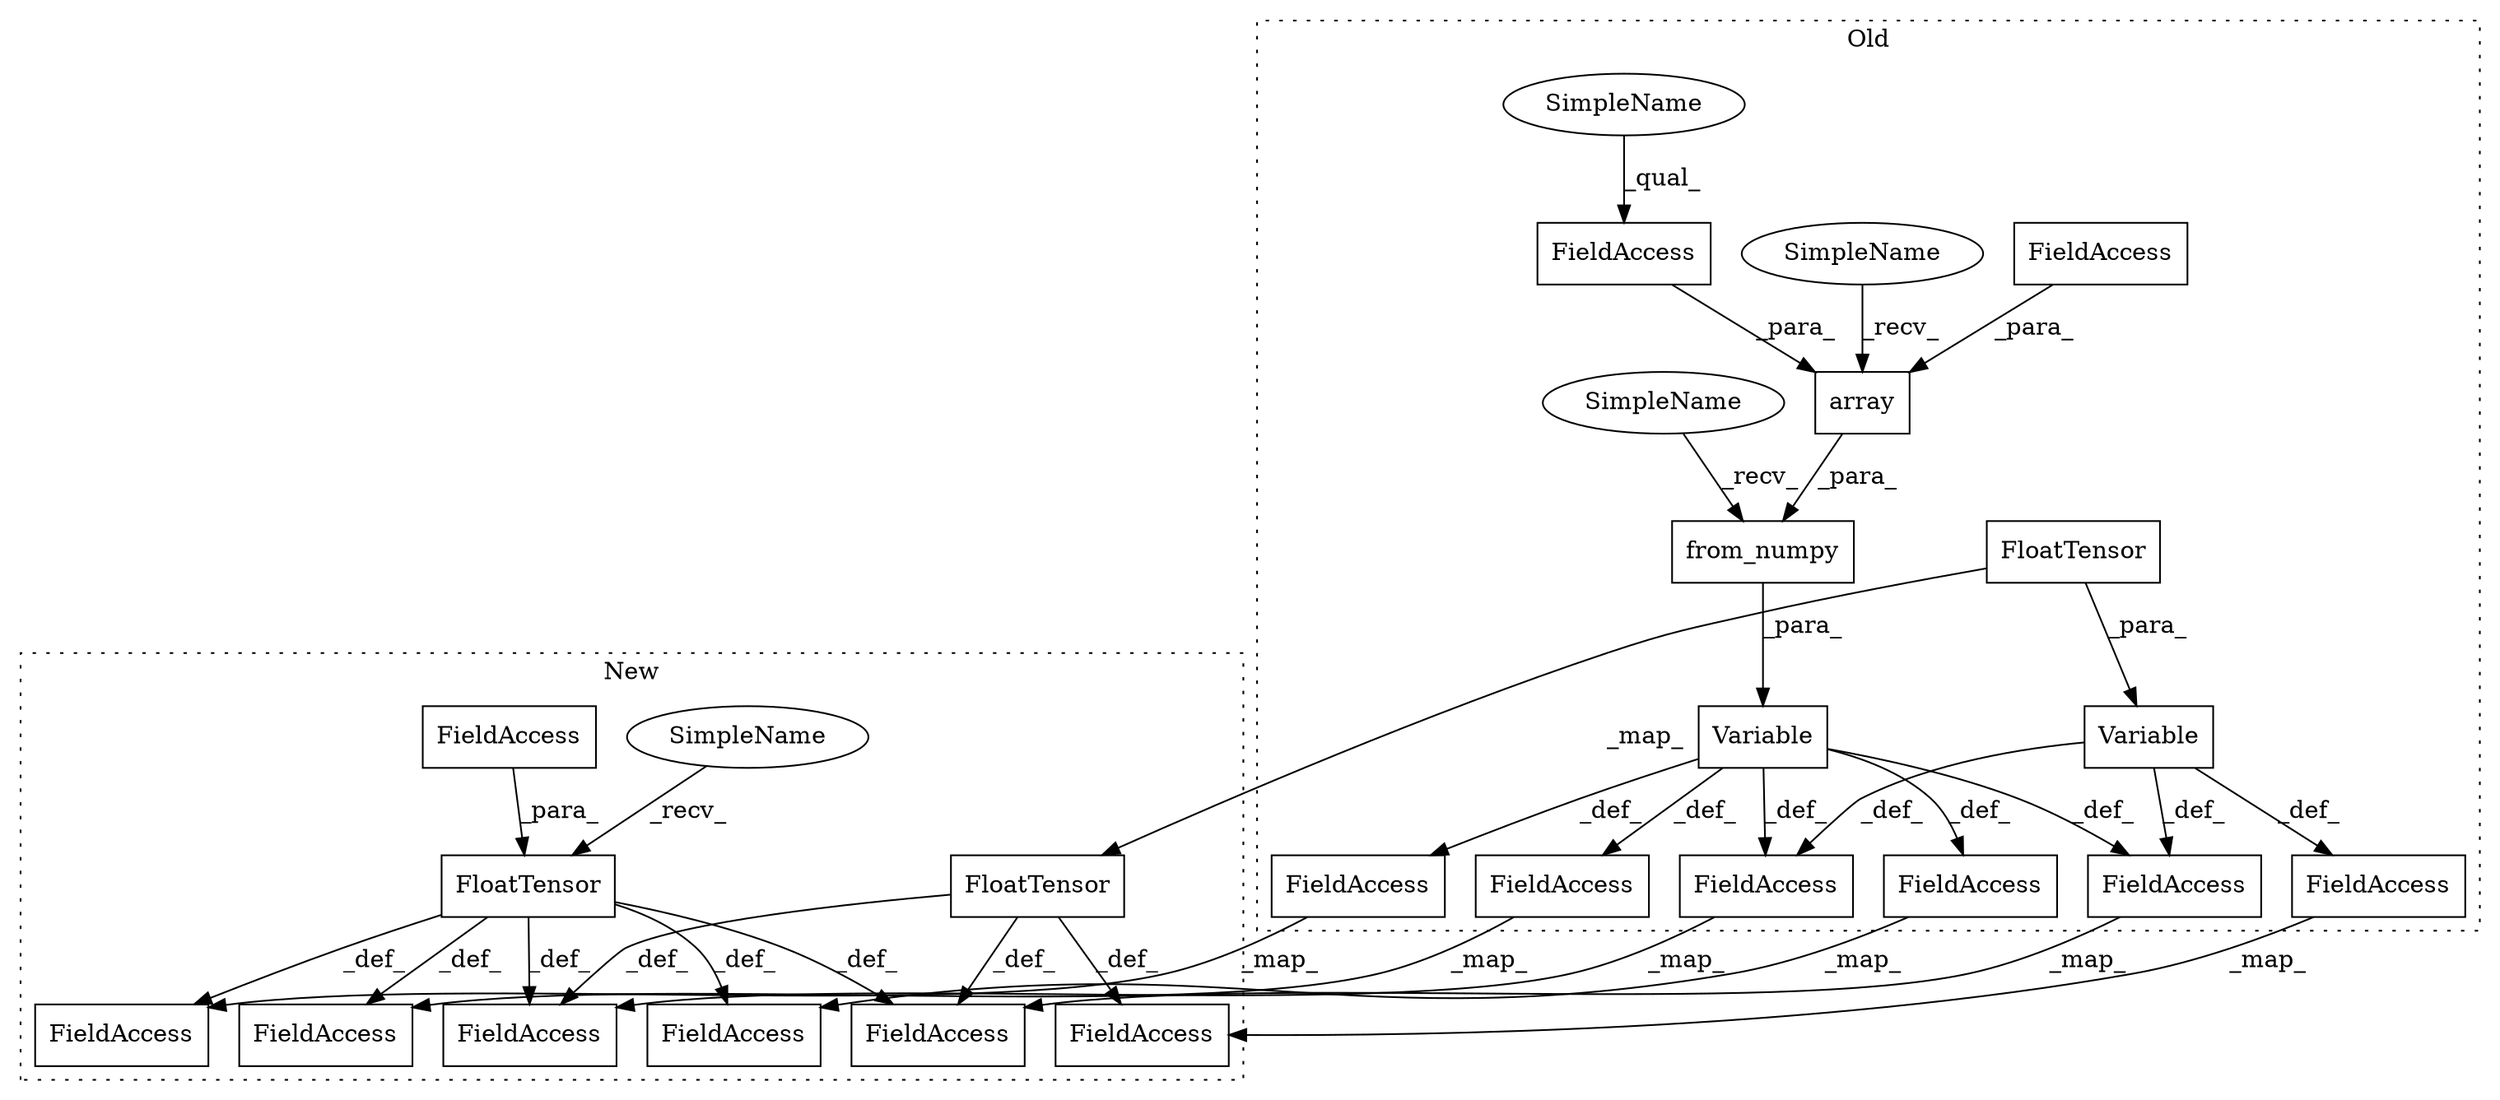 digraph G {
subgraph cluster0 {
1 [label="FloatTensor" a="32" s="2821,2845" l="12,1" shape="box"];
3 [label="Variable" a="32" s="2806,2846" l="9,1" shape="box"];
4 [label="FieldAccess" a="22" s="3098" l="13" shape="box"];
7 [label="FieldAccess" a="22" s="3312" l="6" shape="box"];
8 [label="Variable" a="32" s="2658,2724" l="9,1" shape="box"];
9 [label="array" a="32" s="2690,2722" l="6,1" shape="box"];
10 [label="FieldAccess" a="22" s="2709" l="13" shape="box"];
11 [label="FieldAccess" a="22" s="2696" l="12" shape="box"];
14 [label="from_numpy" a="32" s="2673,2723" l="11,1" shape="box"];
16 [label="FieldAccess" a="22" s="2920" l="10" shape="box"];
17 [label="FieldAccess" a="22" s="2792" l="13" shape="box"];
20 [label="FieldAccess" a="22" s="2888" l="8" shape="box"];
22 [label="FieldAccess" a="22" s="3450" l="10" shape="box"];
23 [label="SimpleName" a="42" s="2684" l="5" shape="ellipse"];
24 [label="SimpleName" a="42" s="2709" l="5" shape="ellipse"];
26 [label="SimpleName" a="42" s="2667" l="5" shape="ellipse"];
label = "Old";
style="dotted";
}
subgraph cluster1 {
2 [label="FloatTensor" a="32" s="2744,2768" l="12,1" shape="box"];
5 [label="FieldAccess" a="22" s="3020" l="13" shape="box"];
6 [label="FieldAccess" a="22" s="3234" l="6" shape="box"];
12 [label="FloatTensor" a="32" s="2632,2656" l="12,1" shape="box"];
13 [label="FieldAccess" a="22" s="2644" l="12" shape="box"];
15 [label="FieldAccess" a="22" s="2842" l="10" shape="box"];
18 [label="FieldAccess" a="22" s="2724" l="13" shape="box"];
19 [label="FieldAccess" a="22" s="2810" l="8" shape="box"];
21 [label="FieldAccess" a="22" s="3372" l="10" shape="box"];
25 [label="SimpleName" a="42" s="2626" l="5" shape="ellipse"];
label = "New";
style="dotted";
}
1 -> 2 [label="_map_"];
1 -> 3 [label="_para_"];
2 -> 6 [label="_def_"];
2 -> 18 [label="_def_"];
2 -> 5 [label="_def_"];
3 -> 7 [label="_def_"];
3 -> 4 [label="_def_"];
3 -> 17 [label="_def_"];
4 -> 5 [label="_map_"];
7 -> 6 [label="_map_"];
8 -> 22 [label="_def_"];
8 -> 4 [label="_def_"];
8 -> 16 [label="_def_"];
8 -> 20 [label="_def_"];
8 -> 7 [label="_def_"];
9 -> 14 [label="_para_"];
10 -> 9 [label="_para_"];
11 -> 9 [label="_para_"];
12 -> 21 [label="_def_"];
12 -> 15 [label="_def_"];
12 -> 5 [label="_def_"];
12 -> 19 [label="_def_"];
12 -> 6 [label="_def_"];
13 -> 12 [label="_para_"];
14 -> 8 [label="_para_"];
16 -> 15 [label="_map_"];
17 -> 18 [label="_map_"];
20 -> 19 [label="_map_"];
22 -> 21 [label="_map_"];
23 -> 9 [label="_recv_"];
24 -> 10 [label="_qual_"];
25 -> 12 [label="_recv_"];
26 -> 14 [label="_recv_"];
}